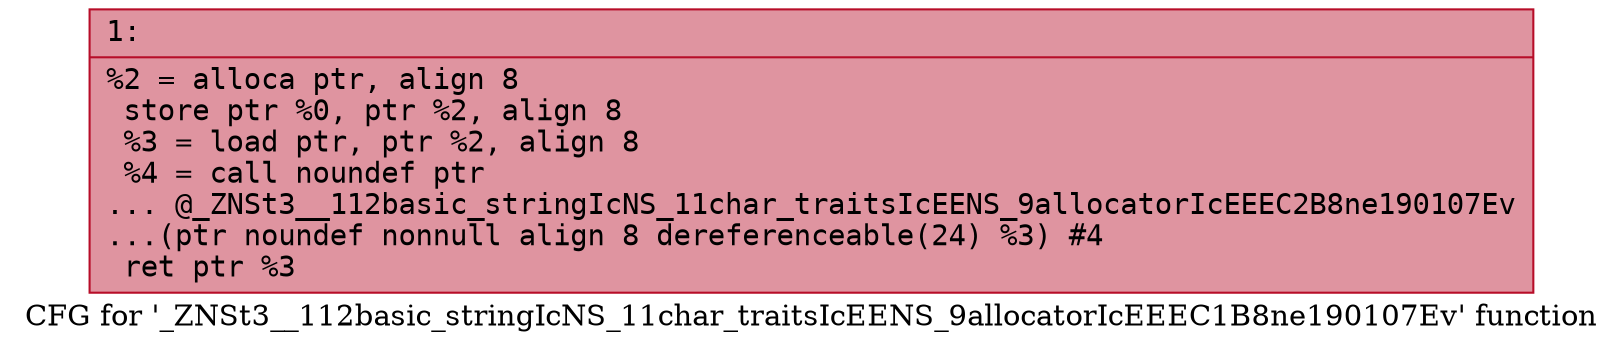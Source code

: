 digraph "CFG for '_ZNSt3__112basic_stringIcNS_11char_traitsIcEENS_9allocatorIcEEEC1B8ne190107Ev' function" {
	label="CFG for '_ZNSt3__112basic_stringIcNS_11char_traitsIcEENS_9allocatorIcEEEC1B8ne190107Ev' function";

	Node0x600000917cf0 [shape=record,color="#b70d28ff", style=filled, fillcolor="#b70d2870" fontname="Courier",label="{1:\l|  %2 = alloca ptr, align 8\l  store ptr %0, ptr %2, align 8\l  %3 = load ptr, ptr %2, align 8\l  %4 = call noundef ptr\l... @_ZNSt3__112basic_stringIcNS_11char_traitsIcEENS_9allocatorIcEEEC2B8ne190107Ev\l...(ptr noundef nonnull align 8 dereferenceable(24) %3) #4\l  ret ptr %3\l}"];
}
